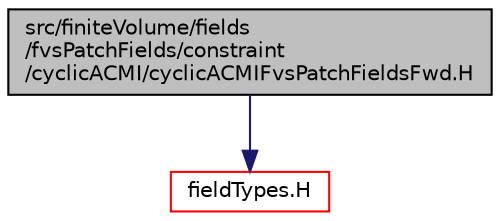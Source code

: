 digraph "src/finiteVolume/fields/fvsPatchFields/constraint/cyclicACMI/cyclicACMIFvsPatchFieldsFwd.H"
{
  bgcolor="transparent";
  edge [fontname="Helvetica",fontsize="10",labelfontname="Helvetica",labelfontsize="10"];
  node [fontname="Helvetica",fontsize="10",shape=record];
  Node1 [label="src/finiteVolume/fields\l/fvsPatchFields/constraint\l/cyclicACMI/cyclicACMIFvsPatchFieldsFwd.H",height=0.2,width=0.4,color="black", fillcolor="grey75", style="filled" fontcolor="black"];
  Node1 -> Node2 [color="midnightblue",fontsize="10",style="solid",fontname="Helvetica"];
  Node2 [label="fieldTypes.H",height=0.2,width=0.4,color="red",URL="$fieldTypes_8H.html",tooltip="Header files for all the primitive types that Fields are instantiated for. "];
}

